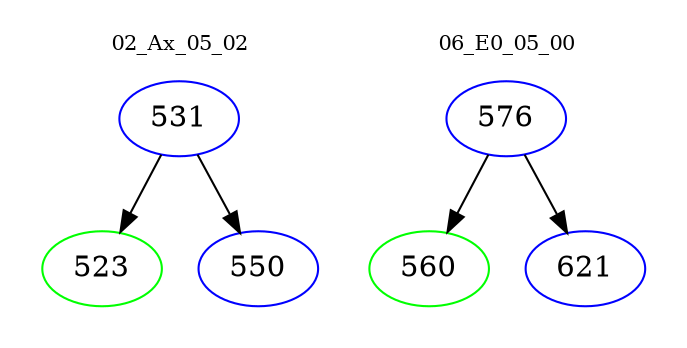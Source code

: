 digraph{
subgraph cluster_0 {
color = white
label = "02_Ax_05_02";
fontsize=10;
T0_531 [label="531", color="blue"]
T0_531 -> T0_523 [color="black"]
T0_523 [label="523", color="green"]
T0_531 -> T0_550 [color="black"]
T0_550 [label="550", color="blue"]
}
subgraph cluster_1 {
color = white
label = "06_E0_05_00";
fontsize=10;
T1_576 [label="576", color="blue"]
T1_576 -> T1_560 [color="black"]
T1_560 [label="560", color="green"]
T1_576 -> T1_621 [color="black"]
T1_621 [label="621", color="blue"]
}
}
